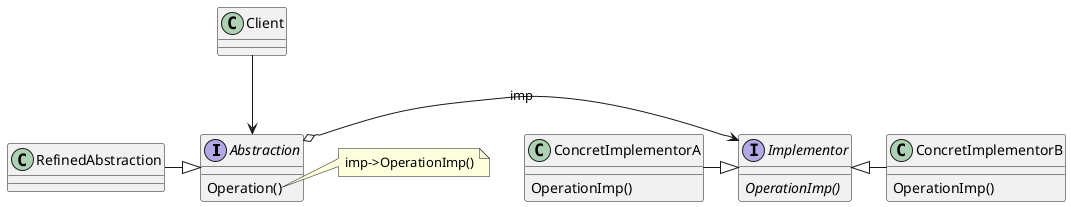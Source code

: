 @startuml
interface Abstraction
Abstraction : Operation()


class Client
Client --> Abstraction

class RefinedAbstraction
RefinedAbstraction -|> Abstraction

interface Implementor
Implementor : {abstract} OperationImp()

Abstraction o-> Implementor : imp

class ConcretImplementorA
ConcretImplementorA : OperationImp()
ConcretImplementorA -|> Implementor

class ConcretImplementorB
ConcretImplementorB : OperationImp()
Implementor <|- ConcretImplementorB

note right of Abstraction::Operation
imp->OperationImp()
end note
@enduml
